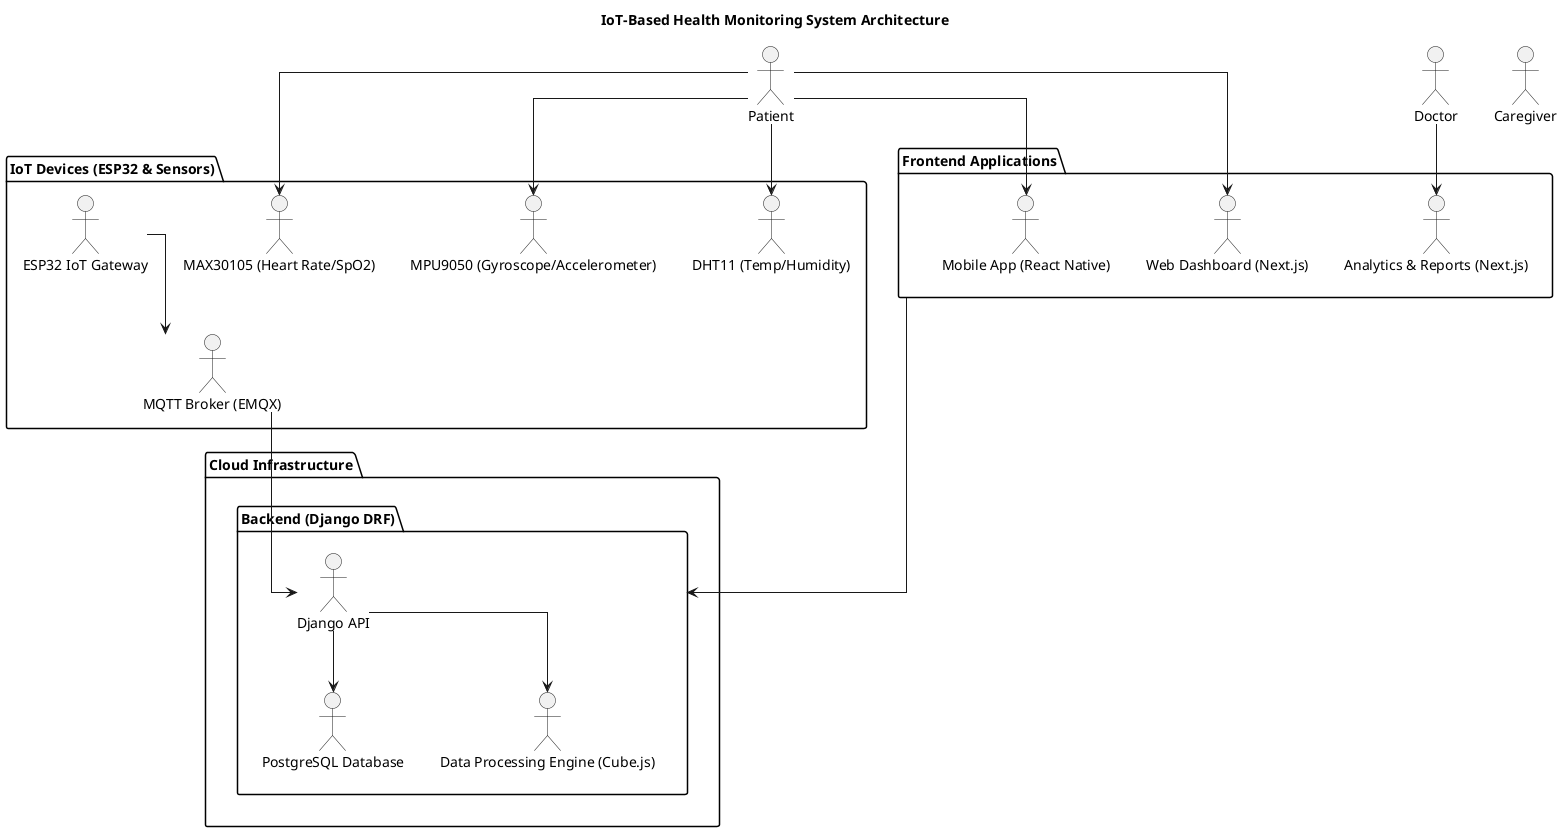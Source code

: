 @startuml
skinparam linetype ortho
title **IoT-Based Health Monitoring System Architecture**

actor "Patient" as Patient
actor "Caregiver" as Caregiver
actor "Doctor" as Doctor

package "IoT Devices (ESP32 & Sensors)" {
  Patient --> "DHT11 (Temp/Humidity)"
  Patient --> "MPU9050 (Gyroscope/Accelerometer)"
  Patient --> "MAX30105 (Heart Rate/SpO2)"
  "ESP32 IoT Gateway" --> "MQTT Broker (EMQX)"
}

package "Cloud Infrastructure" {
  package "Backend (Django DRF)" {
    "Django API" --> "PostgreSQL Database"
    "Django API" --> "Data Processing Engine (Cube.js)"
  }
  "MQTT Broker (EMQX)" --> "Django API"
}

package "Frontend Applications" {
  Patient --> "Web Dashboard (Next.js)"
  Doctor --> "Analytics & Reports (Next.js)"
  Patient --> "Mobile App (React Native)"
}

"Frontend Applications" --> "Backend (Django DRF)"

@enduml
